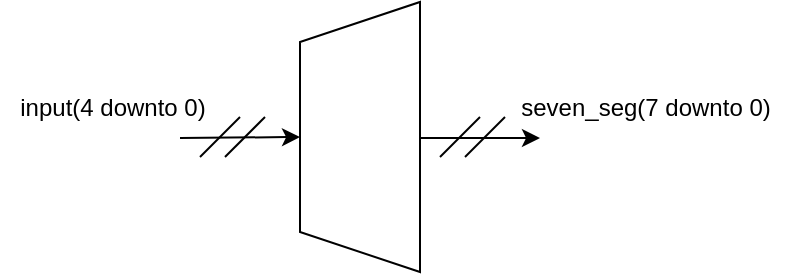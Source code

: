 <mxfile version="21.6.8" type="github">
  <diagram name="Page-1" id="c9QKKf6pS3hGGxS4O7QB">
    <mxGraphModel dx="1050" dy="523" grid="1" gridSize="10" guides="1" tooltips="1" connect="1" arrows="1" fold="1" page="1" pageScale="1" pageWidth="827" pageHeight="1169" math="0" shadow="0">
      <root>
        <mxCell id="0" />
        <mxCell id="1" parent="0" />
        <mxCell id="PltWWp-pzZri16Dl3lJi-1" value="" style="shape=trapezoid;perimeter=trapezoidPerimeter;whiteSpace=wrap;html=1;fixedSize=1;rotation=-90;" vertex="1" parent="1">
          <mxGeometry x="342.5" y="232.5" width="135" height="60" as="geometry" />
        </mxCell>
        <mxCell id="PltWWp-pzZri16Dl3lJi-5" value="" style="group" vertex="1" connectable="0" parent="1">
          <mxGeometry x="320" y="252.5" width="42.5" height="20" as="geometry" />
        </mxCell>
        <mxCell id="PltWWp-pzZri16Dl3lJi-2" value="" style="endArrow=classic;html=1;rounded=0;entryX=0.5;entryY=0;entryDx=0;entryDy=0;" edge="1" parent="PltWWp-pzZri16Dl3lJi-5" target="PltWWp-pzZri16Dl3lJi-1">
          <mxGeometry width="50" height="50" relative="1" as="geometry">
            <mxPoint y="10.5" as="sourcePoint" />
            <mxPoint x="120" y="-2.5" as="targetPoint" />
          </mxGeometry>
        </mxCell>
        <mxCell id="PltWWp-pzZri16Dl3lJi-3" value="" style="endArrow=none;html=1;rounded=0;" edge="1" parent="PltWWp-pzZri16Dl3lJi-5">
          <mxGeometry width="50" height="50" relative="1" as="geometry">
            <mxPoint x="10" y="20" as="sourcePoint" />
            <mxPoint x="30" as="targetPoint" />
          </mxGeometry>
        </mxCell>
        <mxCell id="PltWWp-pzZri16Dl3lJi-4" value="" style="endArrow=none;html=1;rounded=0;" edge="1" parent="PltWWp-pzZri16Dl3lJi-5">
          <mxGeometry width="50" height="50" relative="1" as="geometry">
            <mxPoint x="22.5" y="20" as="sourcePoint" />
            <mxPoint x="42.5" as="targetPoint" />
          </mxGeometry>
        </mxCell>
        <mxCell id="PltWWp-pzZri16Dl3lJi-10" value="" style="group" vertex="1" connectable="0" parent="1">
          <mxGeometry x="440" y="252.5" width="42.5" height="20" as="geometry" />
        </mxCell>
        <mxCell id="PltWWp-pzZri16Dl3lJi-11" value="" style="endArrow=classic;html=1;rounded=0;" edge="1" parent="PltWWp-pzZri16Dl3lJi-10">
          <mxGeometry width="50" height="50" relative="1" as="geometry">
            <mxPoint y="10.5" as="sourcePoint" />
            <mxPoint x="60" y="10.5" as="targetPoint" />
          </mxGeometry>
        </mxCell>
        <mxCell id="PltWWp-pzZri16Dl3lJi-12" value="" style="endArrow=none;html=1;rounded=0;" edge="1" parent="PltWWp-pzZri16Dl3lJi-10">
          <mxGeometry width="50" height="50" relative="1" as="geometry">
            <mxPoint x="10" y="20" as="sourcePoint" />
            <mxPoint x="30" as="targetPoint" />
          </mxGeometry>
        </mxCell>
        <mxCell id="PltWWp-pzZri16Dl3lJi-13" value="" style="endArrow=none;html=1;rounded=0;" edge="1" parent="PltWWp-pzZri16Dl3lJi-10">
          <mxGeometry width="50" height="50" relative="1" as="geometry">
            <mxPoint x="22.5" y="20" as="sourcePoint" />
            <mxPoint x="42.5" as="targetPoint" />
          </mxGeometry>
        </mxCell>
        <mxCell id="PltWWp-pzZri16Dl3lJi-15" value="input(4 downto 0)" style="text;html=1;strokeColor=none;fillColor=none;align=center;verticalAlign=middle;whiteSpace=wrap;rounded=0;" vertex="1" parent="1">
          <mxGeometry x="230" y="232.5" width="112.5" height="30" as="geometry" />
        </mxCell>
        <mxCell id="PltWWp-pzZri16Dl3lJi-16" value="seven_seg(7 downto 0)" style="text;html=1;strokeColor=none;fillColor=none;align=center;verticalAlign=middle;whiteSpace=wrap;rounded=0;" vertex="1" parent="1">
          <mxGeometry x="482.5" y="232.5" width="140" height="30" as="geometry" />
        </mxCell>
      </root>
    </mxGraphModel>
  </diagram>
</mxfile>
